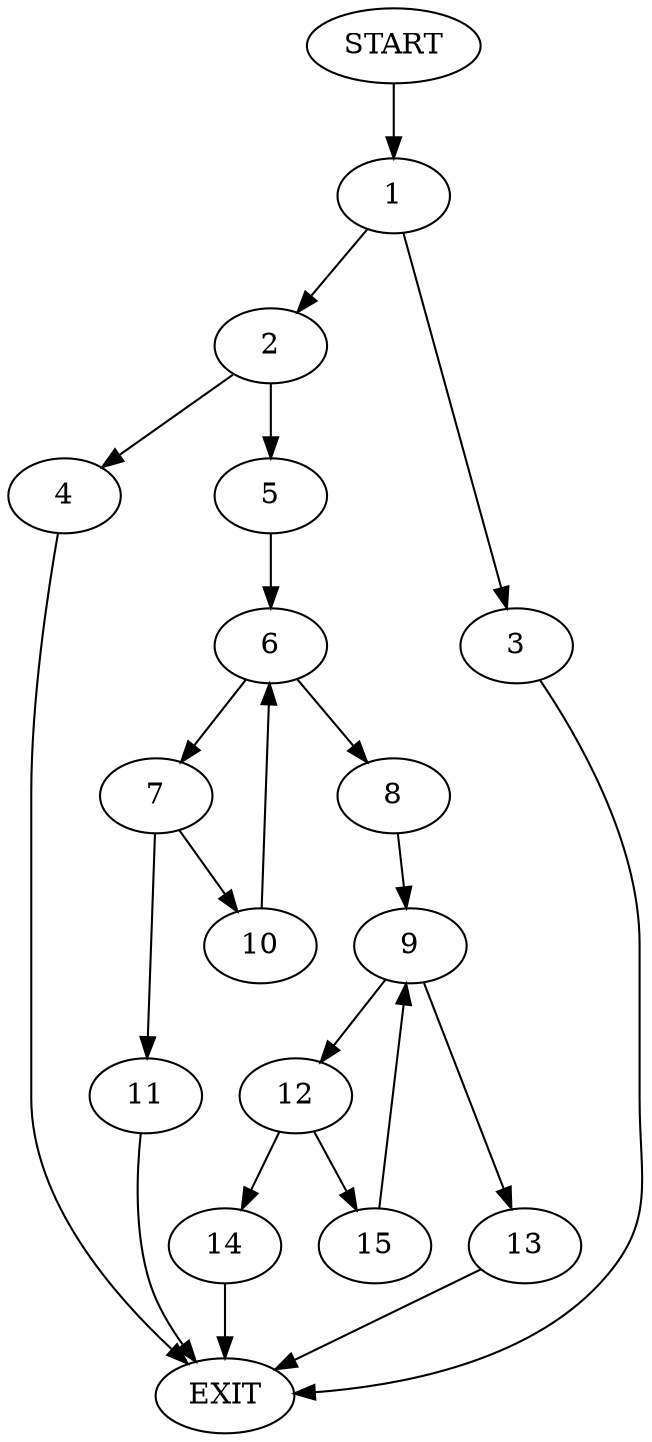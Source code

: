 digraph {
0 [label="START"]
16 [label="EXIT"]
0 -> 1
1 -> 2
1 -> 3
3 -> 16
2 -> 4
2 -> 5
5 -> 6
4 -> 16
6 -> 7
6 -> 8
8 -> 9
7 -> 10
7 -> 11
10 -> 6
11 -> 16
9 -> 12
9 -> 13
13 -> 16
12 -> 14
12 -> 15
14 -> 16
15 -> 9
}
